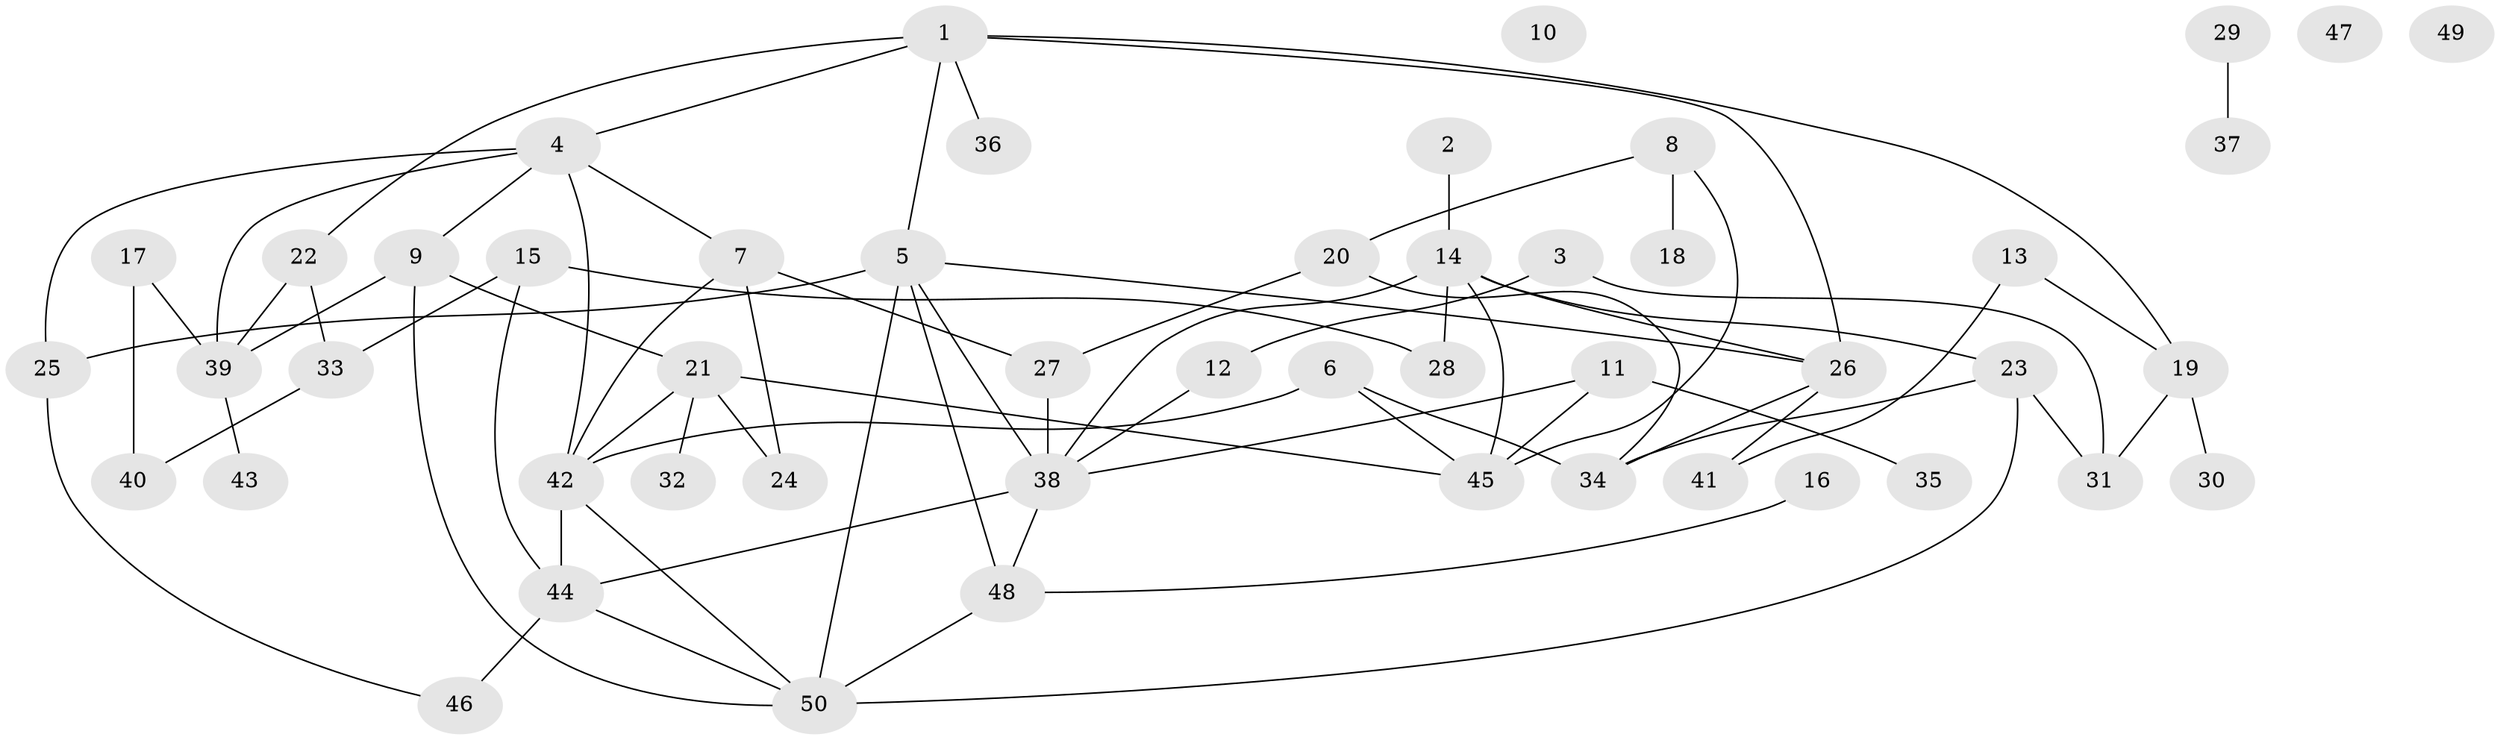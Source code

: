 // Generated by graph-tools (version 1.1) at 2025/00/03/09/25 03:00:49]
// undirected, 50 vertices, 75 edges
graph export_dot {
graph [start="1"]
  node [color=gray90,style=filled];
  1;
  2;
  3;
  4;
  5;
  6;
  7;
  8;
  9;
  10;
  11;
  12;
  13;
  14;
  15;
  16;
  17;
  18;
  19;
  20;
  21;
  22;
  23;
  24;
  25;
  26;
  27;
  28;
  29;
  30;
  31;
  32;
  33;
  34;
  35;
  36;
  37;
  38;
  39;
  40;
  41;
  42;
  43;
  44;
  45;
  46;
  47;
  48;
  49;
  50;
  1 -- 4;
  1 -- 5;
  1 -- 19;
  1 -- 22;
  1 -- 26;
  1 -- 36;
  2 -- 14;
  3 -- 12;
  3 -- 31;
  4 -- 7;
  4 -- 9;
  4 -- 25;
  4 -- 39;
  4 -- 42;
  5 -- 25;
  5 -- 26;
  5 -- 38;
  5 -- 48;
  5 -- 50;
  6 -- 34;
  6 -- 42;
  6 -- 45;
  7 -- 24;
  7 -- 27;
  7 -- 42;
  8 -- 18;
  8 -- 20;
  8 -- 45;
  9 -- 21;
  9 -- 39;
  9 -- 50;
  11 -- 35;
  11 -- 38;
  11 -- 45;
  12 -- 38;
  13 -- 19;
  13 -- 41;
  14 -- 23;
  14 -- 26;
  14 -- 28;
  14 -- 38;
  14 -- 45;
  15 -- 28;
  15 -- 33;
  15 -- 44;
  16 -- 48;
  17 -- 39;
  17 -- 40;
  19 -- 30;
  19 -- 31;
  20 -- 27;
  20 -- 34;
  21 -- 24;
  21 -- 32;
  21 -- 42;
  21 -- 45;
  22 -- 33;
  22 -- 39;
  23 -- 31;
  23 -- 34;
  23 -- 50;
  25 -- 46;
  26 -- 34;
  26 -- 41;
  27 -- 38;
  29 -- 37;
  33 -- 40;
  38 -- 44;
  38 -- 48;
  39 -- 43;
  42 -- 44;
  42 -- 50;
  44 -- 46;
  44 -- 50;
  48 -- 50;
}
